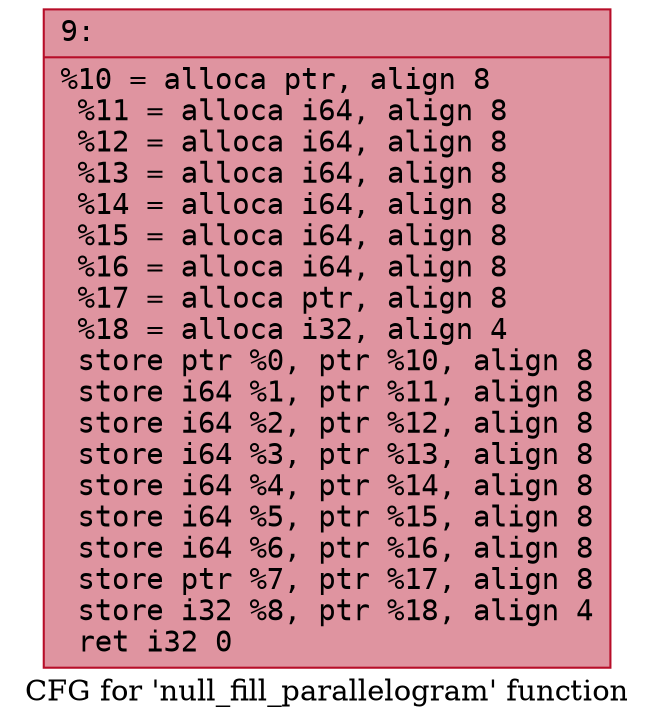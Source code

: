 digraph "CFG for 'null_fill_parallelogram' function" {
	label="CFG for 'null_fill_parallelogram' function";

	Node0x600003d9e300 [shape=record,color="#b70d28ff", style=filled, fillcolor="#b70d2870" fontname="Courier",label="{9:\l|  %10 = alloca ptr, align 8\l  %11 = alloca i64, align 8\l  %12 = alloca i64, align 8\l  %13 = alloca i64, align 8\l  %14 = alloca i64, align 8\l  %15 = alloca i64, align 8\l  %16 = alloca i64, align 8\l  %17 = alloca ptr, align 8\l  %18 = alloca i32, align 4\l  store ptr %0, ptr %10, align 8\l  store i64 %1, ptr %11, align 8\l  store i64 %2, ptr %12, align 8\l  store i64 %3, ptr %13, align 8\l  store i64 %4, ptr %14, align 8\l  store i64 %5, ptr %15, align 8\l  store i64 %6, ptr %16, align 8\l  store ptr %7, ptr %17, align 8\l  store i32 %8, ptr %18, align 4\l  ret i32 0\l}"];
}
